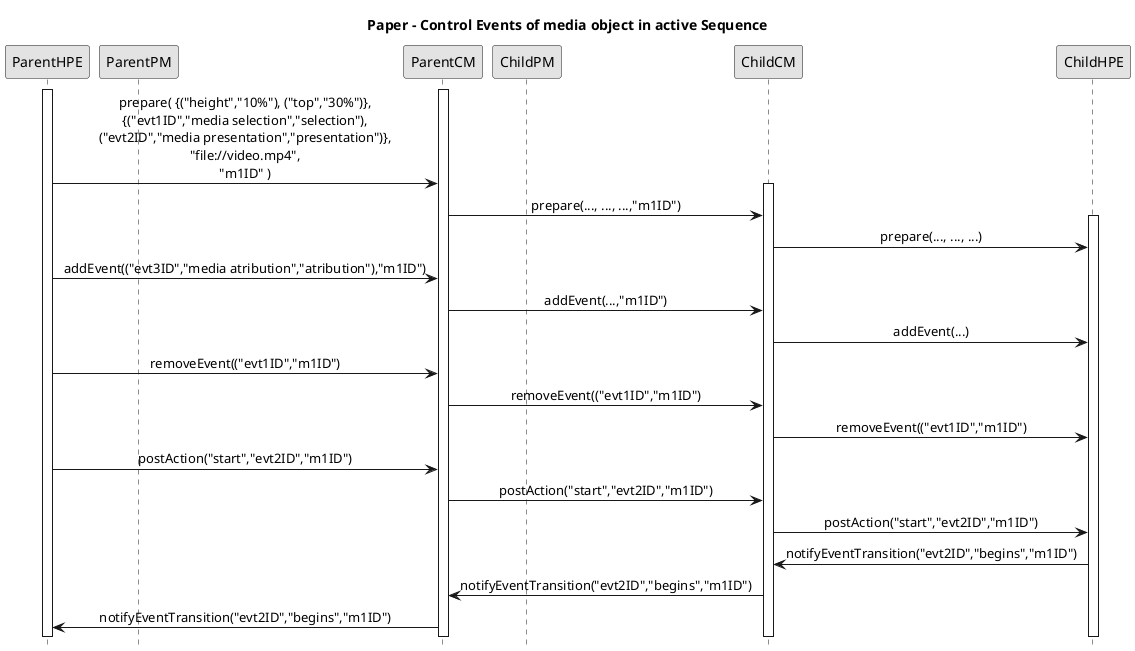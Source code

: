 '====================Begining PLANTUML params====================
@startuml
hide footbox
skinparam monochrome true
skinparam sequenceMessageAlign center

participant ParentHPE
participant ParentPM
participant ParentCM
participant ChildPM
participant ChildCM
participant ChildHPE

'====================Paper - Control Events of media object in active Sequence====================
title Paper - Control Events of media object in active Sequence
activate ParentHPE
activate ParentCM
ParentHPE->ParentCM: prepare( {("height","10%"), ("top","30%")},\n{("evt1ID","media selection","selection"),\n("evt2ID","media presentation","presentation")},\n"file://video.mp4",\n"m1ID" )
activate ChildCM
ParentCM->ChildCM:   prepare(..., ..., ...,"m1ID")
activate ChildHPE
ChildCM->ChildHPE:   prepare(..., ..., ...)
ParentHPE->ParentCM: addEvent(("evt3ID","media atribution","atribution"),"m1ID")
ParentCM->ChildCM:   addEvent(...,"m1ID")
ChildCM->ChildHPE:   addEvent(...)
ParentHPE->ParentCM: removeEvent(("evt1ID","m1ID")
ParentCM->ChildCM:   removeEvent(("evt1ID","m1ID")
ChildCM->ChildHPE:   removeEvent(("evt1ID","m1ID")
ParentHPE->ParentCM: postAction("start","evt2ID","m1ID")
ParentCM->ChildCM:   postAction("start","evt2ID","m1ID")
ChildCM->ChildHPE:   postAction("start","evt2ID","m1ID")
ChildHPE->ChildCM:   notifyEventTransition("evt2ID","begins","m1ID")
ChildCM->ParentCM:   notifyEventTransition("evt2ID","begins","m1ID")
ParentCM->ParentHPE: notifyEventTransition("evt2ID","begins","m1ID")

'====================Ending PLANTUML params====================
@enduml